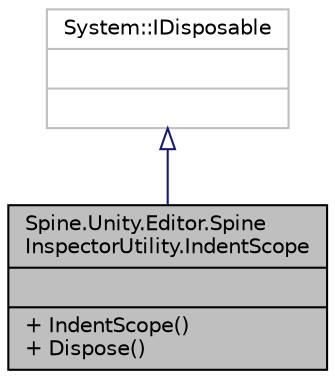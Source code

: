 digraph "Spine.Unity.Editor.SpineInspectorUtility.IndentScope"
{
 // LATEX_PDF_SIZE
  edge [fontname="Helvetica",fontsize="10",labelfontname="Helvetica",labelfontsize="10"];
  node [fontname="Helvetica",fontsize="10",shape=record];
  Node1 [label="{Spine.Unity.Editor.Spine\lInspectorUtility.IndentScope\n||+ IndentScope()\l+ Dispose()\l}",height=0.2,width=0.4,color="black", fillcolor="grey75", style="filled", fontcolor="black",tooltip=" "];
  Node2 -> Node1 [dir="back",color="midnightblue",fontsize="10",style="solid",arrowtail="onormal",fontname="Helvetica"];
  Node2 [label="{System::IDisposable\n||}",height=0.2,width=0.4,color="grey75", fillcolor="white", style="filled",tooltip=" "];
}
